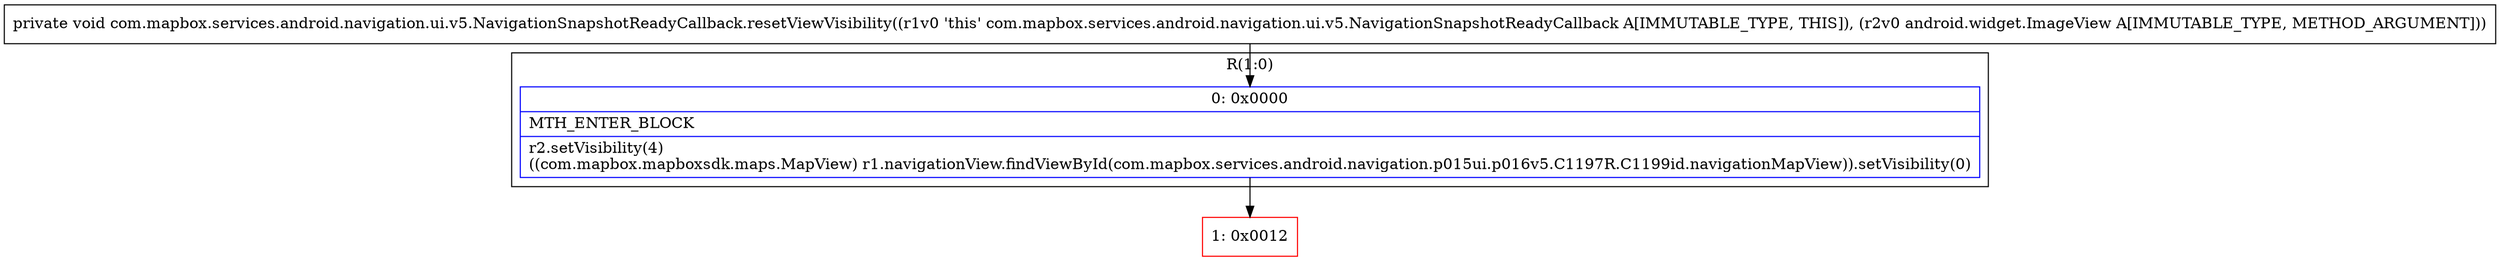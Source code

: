 digraph "CFG forcom.mapbox.services.android.navigation.ui.v5.NavigationSnapshotReadyCallback.resetViewVisibility(Landroid\/widget\/ImageView;)V" {
subgraph cluster_Region_2045341178 {
label = "R(1:0)";
node [shape=record,color=blue];
Node_0 [shape=record,label="{0\:\ 0x0000|MTH_ENTER_BLOCK\l|r2.setVisibility(4)\l((com.mapbox.mapboxsdk.maps.MapView) r1.navigationView.findViewById(com.mapbox.services.android.navigation.p015ui.p016v5.C1197R.C1199id.navigationMapView)).setVisibility(0)\l}"];
}
Node_1 [shape=record,color=red,label="{1\:\ 0x0012}"];
MethodNode[shape=record,label="{private void com.mapbox.services.android.navigation.ui.v5.NavigationSnapshotReadyCallback.resetViewVisibility((r1v0 'this' com.mapbox.services.android.navigation.ui.v5.NavigationSnapshotReadyCallback A[IMMUTABLE_TYPE, THIS]), (r2v0 android.widget.ImageView A[IMMUTABLE_TYPE, METHOD_ARGUMENT])) }"];
MethodNode -> Node_0;
Node_0 -> Node_1;
}

